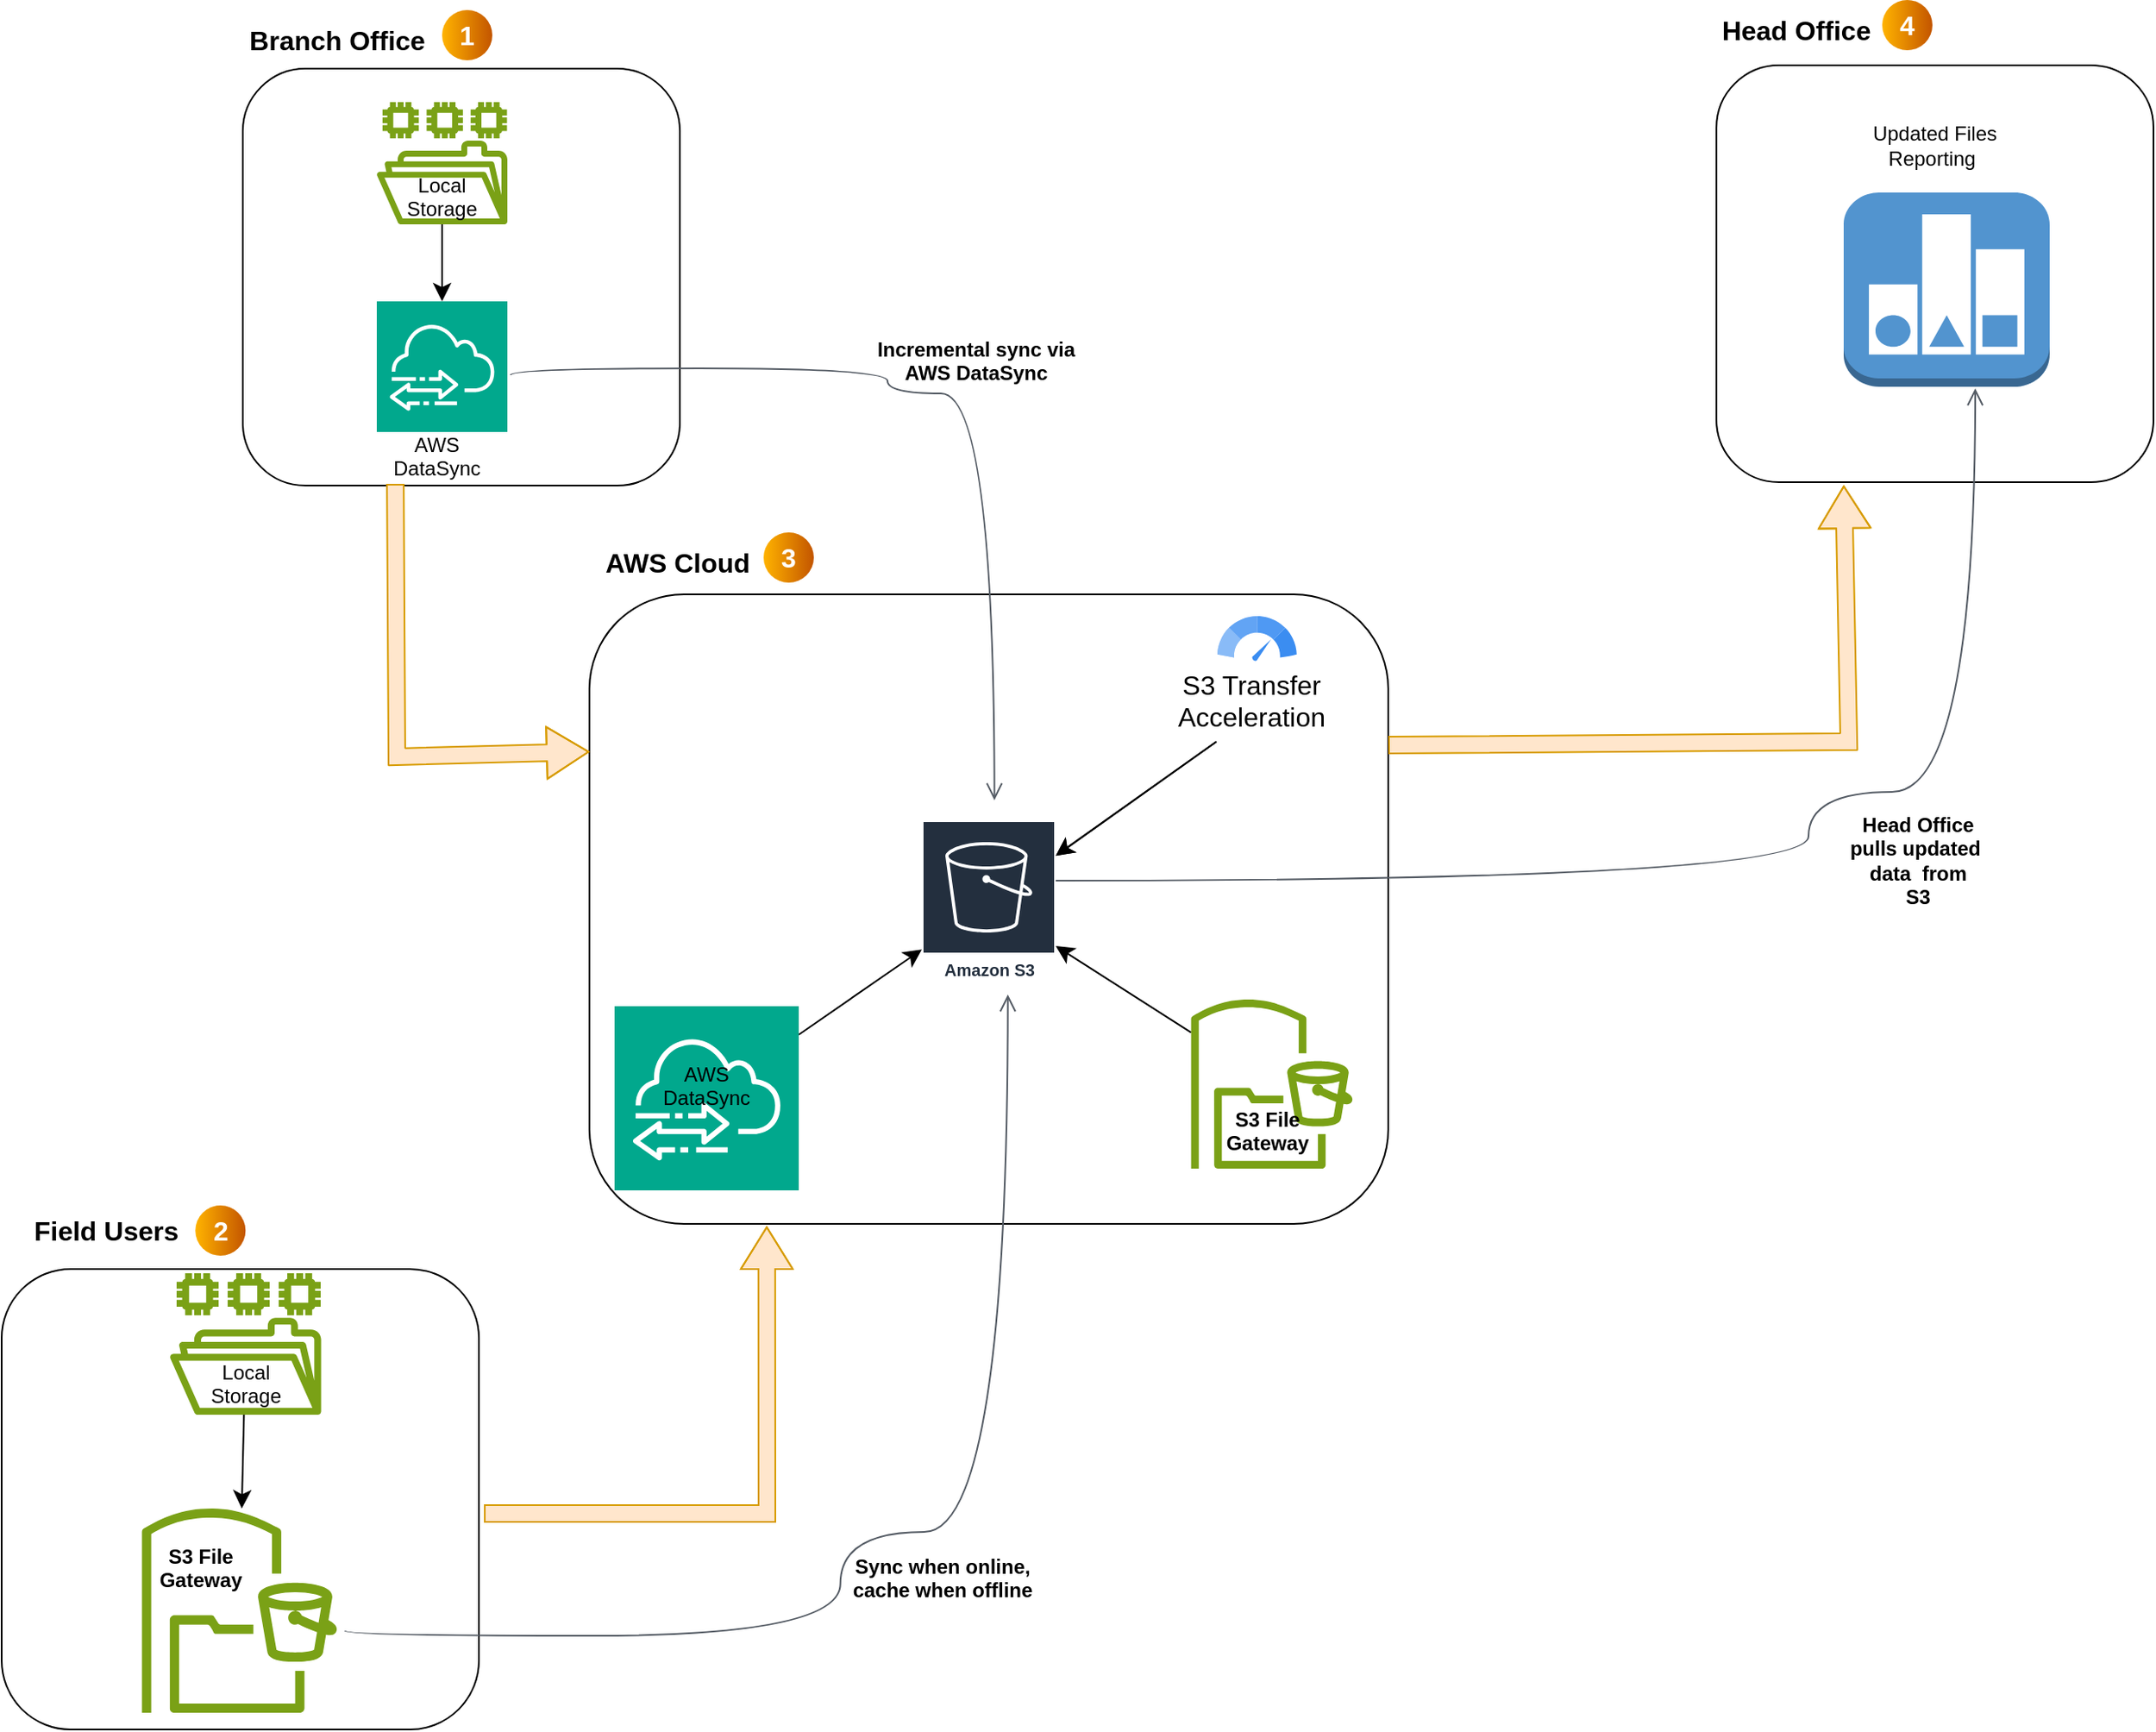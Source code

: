 <mxfile version="26.0.16">
  <diagram name="Page-1" id="XsuJUf6MxSvVE1CmgRC6">
    <mxGraphModel dx="2634" dy="1538" grid="0" gridSize="10" guides="1" tooltips="1" connect="1" arrows="1" fold="1" page="0" pageScale="1" pageWidth="850" pageHeight="1100" math="0" shadow="0">
      <root>
        <mxCell id="0" />
        <mxCell id="1" parent="0" />
        <mxCell id="fDVG0W3dW3XCmCCDKmlJ-2" value="" style="rounded=1;whiteSpace=wrap;html=1;" parent="1" vertex="1">
          <mxGeometry x="-689" y="-748" width="261" height="249" as="geometry" />
        </mxCell>
        <UserObject label="" tooltip="" id="fDVG0W3dW3XCmCCDKmlJ-5">
          <mxCell style="rounded=1;whiteSpace=wrap;html=1;" parent="1" vertex="1">
            <mxGeometry x="-482" y="-434" width="477" height="376" as="geometry" />
          </mxCell>
        </UserObject>
        <mxCell id="fDVG0W3dW3XCmCCDKmlJ-6" value="" style="rounded=1;whiteSpace=wrap;html=1;" parent="1" vertex="1">
          <mxGeometry x="-833" y="-31" width="285" height="275" as="geometry" />
        </mxCell>
        <mxCell id="fDVG0W3dW3XCmCCDKmlJ-7" value="" style="rounded=1;whiteSpace=wrap;html=1;" parent="1" vertex="1">
          <mxGeometry x="191" y="-750" width="261" height="249" as="geometry" />
        </mxCell>
        <mxCell id="fDVG0W3dW3XCmCCDKmlJ-8" value="Branch Office" style="text;html=1;align=center;verticalAlign=middle;whiteSpace=wrap;rounded=0;fontSize=16;fontStyle=1" parent="1" vertex="1">
          <mxGeometry x="-689" y="-780" width="113" height="30" as="geometry" />
        </mxCell>
        <mxCell id="fDVG0W3dW3XCmCCDKmlJ-9" value="Field Users" style="text;html=1;align=center;verticalAlign=middle;whiteSpace=wrap;rounded=0;fontSize=16;fontStyle=1" parent="1" vertex="1">
          <mxGeometry x="-815" y="-69" width="89" height="30" as="geometry" />
        </mxCell>
        <mxCell id="fDVG0W3dW3XCmCCDKmlJ-10" value="AWS Cloud&amp;nbsp;" style="text;html=1;align=center;verticalAlign=middle;whiteSpace=wrap;rounded=0;fontSize=16;fontStyle=1" parent="1" vertex="1">
          <mxGeometry x="-482" y="-468" width="110" height="30" as="geometry" />
        </mxCell>
        <mxCell id="fDVG0W3dW3XCmCCDKmlJ-11" value="Head Office&amp;nbsp;" style="text;html=1;align=center;verticalAlign=middle;whiteSpace=wrap;rounded=0;fontSize=16;fontStyle=1" parent="1" vertex="1">
          <mxGeometry x="189" y="-786" width="104" height="30" as="geometry" />
        </mxCell>
        <mxCell id="fDVG0W3dW3XCmCCDKmlJ-17" value="" style="edgeStyle=none;curved=1;rounded=0;orthogonalLoop=1;jettySize=auto;html=1;fontSize=12;startSize=8;endSize=8;" parent="1" source="fDVG0W3dW3XCmCCDKmlJ-14" target="fDVG0W3dW3XCmCCDKmlJ-15" edge="1">
          <mxGeometry relative="1" as="geometry" />
        </mxCell>
        <mxCell id="fDVG0W3dW3XCmCCDKmlJ-14" value="" style="sketch=0;outlineConnect=0;fontColor=#232F3E;gradientColor=none;fillColor=#7AA116;strokeColor=none;dashed=0;verticalLabelPosition=bottom;verticalAlign=top;align=center;html=1;fontSize=12;fontStyle=0;aspect=fixed;pointerEvents=1;shape=mxgraph.aws4.file_system;" parent="1" vertex="1">
          <mxGeometry x="-609" y="-728" width="78" height="73" as="geometry" />
        </mxCell>
        <mxCell id="fDVG0W3dW3XCmCCDKmlJ-15" value="" style="sketch=0;points=[[0,0,0],[0.25,0,0],[0.5,0,0],[0.75,0,0],[1,0,0],[0,1,0],[0.25,1,0],[0.5,1,0],[0.75,1,0],[1,1,0],[0,0.25,0],[0,0.5,0],[0,0.75,0],[1,0.25,0],[1,0.5,0],[1,0.75,0]];outlineConnect=0;fontColor=#232F3E;fillColor=#01A88D;strokeColor=#ffffff;dashed=0;verticalLabelPosition=bottom;verticalAlign=top;align=center;html=1;fontSize=12;fontStyle=0;aspect=fixed;shape=mxgraph.aws4.resourceIcon;resIcon=mxgraph.aws4.datasync;" parent="1" vertex="1">
          <mxGeometry x="-609" y="-609" width="78" height="78" as="geometry" />
        </mxCell>
        <mxCell id="fDVG0W3dW3XCmCCDKmlJ-21" value="" style="edgeStyle=none;curved=1;rounded=0;orthogonalLoop=1;jettySize=auto;html=1;fontSize=12;startSize=8;endSize=8;" parent="1" source="fDVG0W3dW3XCmCCDKmlJ-18" target="fDVG0W3dW3XCmCCDKmlJ-22" edge="1">
          <mxGeometry relative="1" as="geometry">
            <mxPoint x="-564.254" y="-279" as="targetPoint" />
          </mxGeometry>
        </mxCell>
        <mxCell id="fDVG0W3dW3XCmCCDKmlJ-18" value="" style="sketch=0;outlineConnect=0;fontColor=#232F3E;gradientColor=none;fillColor=#7AA116;strokeColor=none;dashed=0;verticalLabelPosition=bottom;verticalAlign=top;align=center;html=1;fontSize=12;fontStyle=0;aspect=fixed;pointerEvents=1;shape=mxgraph.aws4.file_system;" parent="1" vertex="1">
          <mxGeometry x="-732.5" y="-28.5" width="90.29" height="84.5" as="geometry" />
        </mxCell>
        <mxCell id="fDVG0W3dW3XCmCCDKmlJ-22" value="" style="sketch=0;outlineConnect=0;fontColor=#232F3E;gradientColor=none;fillColor=#7AA116;strokeColor=none;dashed=0;verticalLabelPosition=bottom;verticalAlign=top;align=center;html=1;fontSize=12;fontStyle=0;aspect=fixed;pointerEvents=1;shape=mxgraph.aws4.s3_file_gateway;" parent="1" vertex="1">
          <mxGeometry x="-752" y="112" width="122" height="122" as="geometry" />
        </mxCell>
        <mxCell id="fDVG0W3dW3XCmCCDKmlJ-23" value="Amazon S3" style="sketch=0;outlineConnect=0;fontColor=#232F3E;gradientColor=none;strokeColor=#ffffff;fillColor=#232F3E;dashed=0;verticalLabelPosition=middle;verticalAlign=bottom;align=center;html=1;whiteSpace=wrap;fontSize=10;fontStyle=1;spacing=3;shape=mxgraph.aws4.productIcon;prIcon=mxgraph.aws4.s3;" parent="1" vertex="1">
          <mxGeometry x="-283.5" y="-299" width="80" height="99" as="geometry" />
        </mxCell>
        <mxCell id="fDVG0W3dW3XCmCCDKmlJ-26" value="" style="edgeStyle=none;curved=1;rounded=0;orthogonalLoop=1;jettySize=auto;html=1;fontSize=12;startSize=8;endSize=8;" parent="1" source="fDVG0W3dW3XCmCCDKmlJ-24" target="fDVG0W3dW3XCmCCDKmlJ-23" edge="1">
          <mxGeometry relative="1" as="geometry" />
        </mxCell>
        <mxCell id="fDVG0W3dW3XCmCCDKmlJ-24" value="" style="sketch=0;points=[[0,0,0],[0.25,0,0],[0.5,0,0],[0.75,0,0],[1,0,0],[0,1,0],[0.25,1,0],[0.5,1,0],[0.75,1,0],[1,1,0],[0,0.25,0],[0,0.5,0],[0,0.75,0],[1,0.25,0],[1,0.5,0],[1,0.75,0]];outlineConnect=0;fontColor=#232F3E;fillColor=#01A88D;strokeColor=#ffffff;dashed=0;verticalLabelPosition=bottom;verticalAlign=top;align=center;html=1;fontSize=12;fontStyle=0;aspect=fixed;shape=mxgraph.aws4.resourceIcon;resIcon=mxgraph.aws4.datasync;" parent="1" vertex="1">
          <mxGeometry x="-467" y="-188" width="110" height="110" as="geometry" />
        </mxCell>
        <mxCell id="FKR_xdIM5WoSHd__ZxHh-1" value="" style="edgeStyle=none;curved=1;rounded=0;orthogonalLoop=1;jettySize=auto;html=1;fontSize=12;startSize=8;endSize=8;" parent="1" source="fDVG0W3dW3XCmCCDKmlJ-25" target="fDVG0W3dW3XCmCCDKmlJ-23" edge="1">
          <mxGeometry relative="1" as="geometry" />
        </mxCell>
        <mxCell id="fDVG0W3dW3XCmCCDKmlJ-25" value="" style="sketch=0;outlineConnect=0;fontColor=#232F3E;gradientColor=none;fillColor=#7AA116;strokeColor=none;dashed=0;verticalLabelPosition=bottom;verticalAlign=top;align=center;html=1;fontSize=12;fontStyle=0;aspect=fixed;pointerEvents=1;shape=mxgraph.aws4.s3_file_gateway;" parent="1" vertex="1">
          <mxGeometry x="-125" y="-192" width="101" height="101" as="geometry" />
        </mxCell>
        <mxCell id="fDVG0W3dW3XCmCCDKmlJ-29" value="" style="sketch=0;html=1;aspect=fixed;strokeColor=none;shadow=0;fillColor=#3B8DF1;verticalAlign=top;labelPosition=center;verticalLabelPosition=bottom;shape=mxgraph.gcp2.speed" parent="1" vertex="1">
          <mxGeometry x="-107" y="-421" width="47.37" height="27" as="geometry" />
        </mxCell>
        <mxCell id="fDVG0W3dW3XCmCCDKmlJ-31" value="" style="outlineConnect=0;dashed=0;verticalLabelPosition=bottom;verticalAlign=top;align=center;html=1;shape=mxgraph.aws3.reported_state;fillColor=#5294CF;gradientColor=none;" parent="1" vertex="1">
          <mxGeometry x="267" y="-674" width="123" height="116" as="geometry" />
        </mxCell>
        <mxCell id="fDVG0W3dW3XCmCCDKmlJ-38" value="&#xa;Local Storage&#xa;&#xa;" style="text;html=1;align=center;verticalAlign=middle;whiteSpace=wrap;rounded=0;" parent="1" vertex="1">
          <mxGeometry x="-600" y="-679" width="60" height="30" as="geometry" />
        </mxCell>
        <mxCell id="fDVG0W3dW3XCmCCDKmlJ-40" value="&#xa;AWS DataSync&#xa;&#xa;" style="text;html=1;align=center;verticalAlign=middle;whiteSpace=wrap;rounded=0;" parent="1" vertex="1">
          <mxGeometry x="-603" y="-524" width="60" height="30" as="geometry" />
        </mxCell>
        <mxCell id="fDVG0W3dW3XCmCCDKmlJ-41" value="&#xa;Local Storage&#xa;&#xa;" style="text;html=1;align=center;verticalAlign=middle;whiteSpace=wrap;rounded=0;" parent="1" vertex="1">
          <mxGeometry x="-717.36" y="30" width="60" height="30" as="geometry" />
        </mxCell>
        <mxCell id="fDVG0W3dW3XCmCCDKmlJ-42" value="&#xa; &lt;strong data-end=&quot;638&quot; data-start=&quot;590&quot;&gt;S3 File Gateway&lt;/strong&gt;&#xa;&#xa;" style="text;html=1;align=center;verticalAlign=middle;whiteSpace=wrap;rounded=0;" parent="1" vertex="1">
          <mxGeometry x="-744" y="140" width="60" height="30" as="geometry" />
        </mxCell>
        <mxCell id="fDVG0W3dW3XCmCCDKmlJ-43" value="&#xa;AWS DataSync&#xa;&#xa;" style="text;html=1;align=center;verticalAlign=middle;whiteSpace=wrap;rounded=0;" parent="1" vertex="1">
          <mxGeometry x="-442" y="-148" width="60" height="30" as="geometry" />
        </mxCell>
        <mxCell id="fDVG0W3dW3XCmCCDKmlJ-44" value="&#xa; &lt;strong data-end=&quot;638&quot; data-start=&quot;590&quot;&gt;S3 File Gateway&lt;/strong&gt;&#xa;&#xa;" style="text;html=1;align=center;verticalAlign=middle;whiteSpace=wrap;rounded=0;" parent="1" vertex="1">
          <mxGeometry x="-107" y="-121" width="60" height="30" as="geometry" />
        </mxCell>
        <mxCell id="fDVG0W3dW3XCmCCDKmlJ-36" value="&#xa;Incremental sync via AWS DataSync&#xa;&#xa;" style="text;html=1;align=center;verticalAlign=middle;whiteSpace=wrap;rounded=0;fontStyle=1" parent="1" vertex="1">
          <mxGeometry x="-320" y="-585" width="138" height="37" as="geometry" />
        </mxCell>
        <mxCell id="fDVG0W3dW3XCmCCDKmlJ-48" value="Updated Files&lt;br&gt;Reporting&amp;nbsp;" style="text;html=1;align=center;verticalAlign=middle;whiteSpace=wrap;rounded=0;" parent="1" vertex="1">
          <mxGeometry x="276.25" y="-728" width="90.5" height="51" as="geometry" />
        </mxCell>
        <mxCell id="fDVG0W3dW3XCmCCDKmlJ-49" style="edgeStyle=none;curved=1;rounded=0;orthogonalLoop=1;jettySize=auto;html=1;exitX=0.75;exitY=0;exitDx=0;exitDy=0;fontSize=12;startSize=8;endSize=8;" parent="1" source="fDVG0W3dW3XCmCCDKmlJ-44" target="fDVG0W3dW3XCmCCDKmlJ-44" edge="1">
          <mxGeometry relative="1" as="geometry" />
        </mxCell>
        <mxCell id="fDVG0W3dW3XCmCCDKmlJ-59" value="" style="shape=flexArrow;endArrow=classic;html=1;rounded=0;fontSize=12;startSize=8;endSize=8;curved=1;entryX=0;entryY=0.5;entryDx=0;entryDy=0;fillColor=#ffe6cc;strokeColor=#d79b00;exitX=0.349;exitY=0.996;exitDx=0;exitDy=0;exitPerimeter=0;" parent="1" source="fDVG0W3dW3XCmCCDKmlJ-2" edge="1">
          <mxGeometry width="50" height="50" relative="1" as="geometry">
            <mxPoint x="-594" y="-521" as="sourcePoint" />
            <mxPoint x="-482" y="-340" as="targetPoint" />
            <Array as="points">
              <mxPoint x="-597" y="-337" />
            </Array>
          </mxGeometry>
        </mxCell>
        <mxCell id="fDVG0W3dW3XCmCCDKmlJ-60" value="" style="shape=flexArrow;endArrow=classic;html=1;rounded=0;fontSize=12;startSize=8;endSize=8;curved=1;fillColor=#ffe6cc;strokeColor=#d79b00;entryX=0.222;entryY=1.004;entryDx=0;entryDy=0;entryPerimeter=0;" parent="1" target="fDVG0W3dW3XCmCCDKmlJ-5" edge="1">
          <mxGeometry width="50" height="50" relative="1" as="geometry">
            <mxPoint x="-545" y="115" as="sourcePoint" />
            <mxPoint x="-442" y="-58" as="targetPoint" />
            <Array as="points">
              <mxPoint x="-376" y="115" />
            </Array>
          </mxGeometry>
        </mxCell>
        <mxCell id="fDVG0W3dW3XCmCCDKmlJ-65" value="&#xa;Sync when online, cache when offline&#xa;&#xa;" style="text;html=1;align=center;verticalAlign=middle;whiteSpace=wrap;rounded=0;fontStyle=1" parent="1" vertex="1">
          <mxGeometry x="-335" y="146" width="128" height="30" as="geometry" />
        </mxCell>
        <mxCell id="fDVG0W3dW3XCmCCDKmlJ-69" value="" style="shape=flexArrow;endArrow=classic;html=1;rounded=0;fontSize=12;startSize=8;endSize=8;curved=1;fillColor=#ffe6cc;strokeColor=#d79b00;exitX=1.002;exitY=0.298;exitDx=0;exitDy=0;exitPerimeter=0;" parent="1" edge="1">
          <mxGeometry width="50" height="50" relative="1" as="geometry">
            <mxPoint x="-4.996" y="-343.952" as="sourcePoint" />
            <mxPoint x="267.05" y="-499" as="targetPoint" />
            <Array as="points">
              <mxPoint x="270.05" y="-346" />
            </Array>
          </mxGeometry>
        </mxCell>
        <mxCell id="fDVG0W3dW3XCmCCDKmlJ-70" value="&lt;br&gt;Head Office pulls updated&amp;nbsp; data&amp;nbsp; from&lt;div&gt;S3&lt;br&gt;&lt;br&gt;&lt;/div&gt;" style="text;html=1;align=center;verticalAlign=middle;whiteSpace=wrap;rounded=0;fontStyle=1" parent="1" vertex="1">
          <mxGeometry x="267" y="-299" width="89" height="47" as="geometry" />
        </mxCell>
        <mxCell id="fDVG0W3dW3XCmCCDKmlJ-77" style="edgeStyle=none;curved=1;rounded=0;orthogonalLoop=1;jettySize=auto;html=1;exitX=0.75;exitY=0;exitDx=0;exitDy=0;fontSize=12;startSize=8;endSize=8;" parent="1" source="fDVG0W3dW3XCmCCDKmlJ-42" target="fDVG0W3dW3XCmCCDKmlJ-42" edge="1">
          <mxGeometry relative="1" as="geometry" />
        </mxCell>
        <mxCell id="fDVG0W3dW3XCmCCDKmlJ-93" value="" style="edgeStyle=orthogonalEdgeStyle;html=1;endArrow=open;elbow=vertical;startArrow=none;endFill=0;strokeColor=#545B64;rounded=0;fontSize=12;startSize=8;endSize=8;curved=1;" parent="1" edge="1">
          <mxGeometry width="100" relative="1" as="geometry">
            <mxPoint x="-628" y="185" as="sourcePoint" />
            <mxPoint x="-232.14" y="-195" as="targetPoint" />
            <Array as="points">
              <mxPoint x="-332.14" y="188" />
              <mxPoint x="-332.14" y="126" />
              <mxPoint x="-232.14" y="126" />
            </Array>
          </mxGeometry>
        </mxCell>
        <mxCell id="fDVG0W3dW3XCmCCDKmlJ-94" value="" style="edgeStyle=orthogonalEdgeStyle;html=1;endArrow=open;elbow=vertical;startArrow=none;endFill=0;strokeColor=#545B64;rounded=0;fontSize=12;startSize=8;endSize=8;curved=1;" parent="1" source="fDVG0W3dW3XCmCCDKmlJ-23" edge="1">
          <mxGeometry width="100" relative="1" as="geometry">
            <mxPoint x="-49.95" y="-313" as="sourcePoint" />
            <mxPoint x="345.55" y="-557" as="targetPoint" />
            <Array as="points">
              <mxPoint x="246" y="-263" />
              <mxPoint x="246" y="-316" />
              <mxPoint x="346" y="-316" />
            </Array>
          </mxGeometry>
        </mxCell>
        <mxCell id="fDVG0W3dW3XCmCCDKmlJ-100" value="" style="edgeStyle=orthogonalEdgeStyle;html=1;endArrow=open;elbow=vertical;startArrow=none;endFill=0;strokeColor=#545B64;rounded=0;fontSize=12;startSize=8;endSize=8;curved=1;entryX=0.507;entryY=0.327;entryDx=0;entryDy=0;entryPerimeter=0;" parent="1" target="fDVG0W3dW3XCmCCDKmlJ-5" edge="1">
          <mxGeometry width="100" relative="1" as="geometry">
            <mxPoint x="-529" y="-565" as="sourcePoint" />
            <mxPoint x="-193" y="-439" as="targetPoint" />
            <Array as="points">
              <mxPoint x="-529" y="-569" />
              <mxPoint x="-304" y="-569" />
              <mxPoint x="-304" y="-554" />
              <mxPoint x="-240" y="-554" />
            </Array>
          </mxGeometry>
        </mxCell>
        <mxCell id="FKR_xdIM5WoSHd__ZxHh-23" value="" style="edgeStyle=none;curved=1;rounded=0;orthogonalLoop=1;jettySize=auto;html=1;fontSize=12;startSize=8;endSize=8;" parent="1" source="FKR_xdIM5WoSHd__ZxHh-4" target="fDVG0W3dW3XCmCCDKmlJ-23" edge="1">
          <mxGeometry relative="1" as="geometry" />
        </mxCell>
        <mxCell id="FKR_xdIM5WoSHd__ZxHh-24" value="" style="edgeStyle=none;curved=1;rounded=0;orthogonalLoop=1;jettySize=auto;html=1;fontSize=12;startSize=8;endSize=8;" parent="1" source="FKR_xdIM5WoSHd__ZxHh-4" target="fDVG0W3dW3XCmCCDKmlJ-23" edge="1">
          <mxGeometry relative="1" as="geometry" />
        </mxCell>
        <mxCell id="FKR_xdIM5WoSHd__ZxHh-4" value="&#xa;S3 Transfer Acceleration&#xa;&#xa;" style="text;html=1;align=center;verticalAlign=middle;whiteSpace=wrap;rounded=0;fontSize=16;" parent="1" vertex="1">
          <mxGeometry x="-123" y="-376" width="73" height="30" as="geometry" />
        </mxCell>
        <mxCell id="FKR_xdIM5WoSHd__ZxHh-31" value="1" style="ellipse;whiteSpace=wrap;html=1;aspect=fixed;rotation=0;gradientColor=#C35500;strokeColor=none;gradientDirection=east;fillColor=#FFB300;rounded=0;pointerEvents=0;fontFamily=Helvetica;fontSize=16;fontColor=#FFFFFF;spacingTop=4;spacingBottom=4;spacingLeft=4;spacingRight=4;points=[];fontStyle=1" parent="1" vertex="1">
          <mxGeometry x="-570" y="-783" width="30" height="30" as="geometry" />
        </mxCell>
        <mxCell id="FKR_xdIM5WoSHd__ZxHh-32" value="3" style="ellipse;whiteSpace=wrap;html=1;aspect=fixed;rotation=0;gradientColor=#C35500;strokeColor=none;gradientDirection=east;fillColor=#FFB300;rounded=0;pointerEvents=0;fontFamily=Helvetica;fontSize=16;fontColor=#FFFFFF;spacingTop=4;spacingBottom=4;spacingLeft=4;spacingRight=4;points=[];fontStyle=1" parent="1" vertex="1">
          <mxGeometry x="-378" y="-471" width="30" height="30" as="geometry" />
        </mxCell>
        <mxCell id="FKR_xdIM5WoSHd__ZxHh-33" value="4" style="ellipse;whiteSpace=wrap;html=1;aspect=fixed;rotation=0;gradientColor=#C35500;strokeColor=none;gradientDirection=east;fillColor=#FFB300;rounded=0;pointerEvents=0;fontFamily=Helvetica;fontSize=16;fontColor=#FFFFFF;spacingTop=4;spacingBottom=4;spacingLeft=4;spacingRight=4;points=[];fontStyle=1" parent="1" vertex="1">
          <mxGeometry x="290" y="-789" width="30" height="30" as="geometry" />
        </mxCell>
        <mxCell id="FKR_xdIM5WoSHd__ZxHh-34" value="2" style="ellipse;whiteSpace=wrap;html=1;aspect=fixed;rotation=0;gradientColor=#C35500;strokeColor=none;gradientDirection=east;fillColor=#FFB300;rounded=0;pointerEvents=0;fontFamily=Helvetica;fontSize=16;fontColor=#FFFFFF;spacingTop=4;spacingBottom=4;spacingLeft=4;spacingRight=4;points=[];fontStyle=1" parent="1" vertex="1">
          <mxGeometry x="-717.36" y="-69" width="30" height="30" as="geometry" />
        </mxCell>
      </root>
    </mxGraphModel>
  </diagram>
</mxfile>
